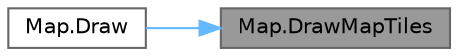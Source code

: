 digraph "Map.DrawMapTiles"
{
 // LATEX_PDF_SIZE
  bgcolor="transparent";
  edge [fontname=Helvetica,fontsize=10,labelfontname=Helvetica,labelfontsize=10];
  node [fontname=Helvetica,fontsize=10,shape=box,height=0.2,width=0.4];
  rankdir="RL";
  Node1 [id="Node000001",label="Map.DrawMapTiles",height=0.2,width=0.4,color="gray40", fillcolor="grey60", style="filled", fontcolor="black",tooltip="Piirtää maalaatat (esim. lattia ja seinä) annetun tason mukaan."];
  Node1 -> Node2 [id="edge1_Node000001_Node000002",dir="back",color="steelblue1",style="solid",tooltip=" "];
  Node2 [id="Node000002",label="Map.Draw",height=0.2,width=0.4,color="grey40", fillcolor="white", style="filled",URL="$class_map.html#a29909c69034236e28f0b3bfbcee41d09",tooltip="Piirtää koko kartan kaikki tasot: maaston, esineet ja viholliset."];
}
